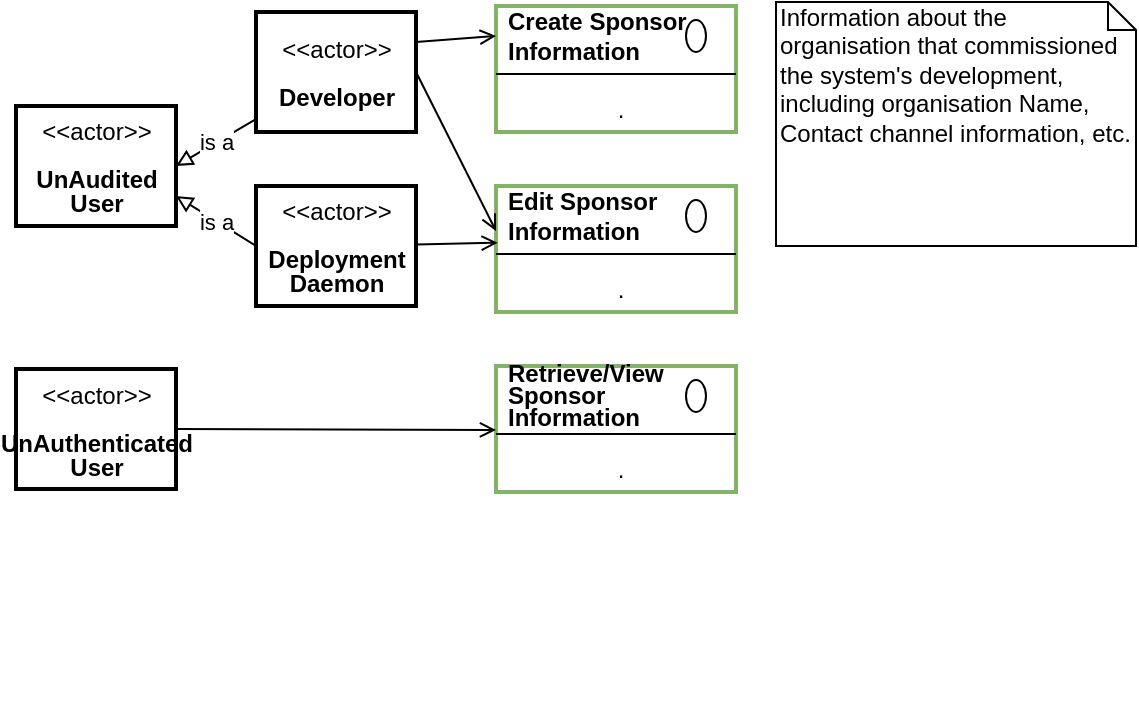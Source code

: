 <mxfile compressed="false" version="20.3.0" type="device">
  <diagram id="yxZU2DEm4iZzCW52rLdR" name="Functionality/System Sponsor Information">
    <mxGraphModel dx="782" dy="517" grid="1" gridSize="10" guides="1" tooltips="1" connect="1" arrows="1" fold="1" page="1" pageScale="1" pageWidth="827" pageHeight="1169" math="0" shadow="0">
      <root>
        <mxCell id="oo6Vr2adObiN2sb_icYK-0" />
        <mxCell id="oo6Vr2adObiN2sb_icYK-1" parent="oo6Vr2adObiN2sb_icYK-0" />
        <mxCell id="oo6Vr2adObiN2sb_icYK-2" value="Information about the organisation that commissioned the system&#39;s development, including organisation Name, Contact channel information, etc." style="shape=note;whiteSpace=wrap;html=1;size=14;verticalAlign=top;align=left;spacingTop=-6;strokeWidth=1;fillColor=none;fontSize=12;" parent="oo6Vr2adObiN2sb_icYK-1" vertex="1">
          <mxGeometry x="500" y="158" width="180" height="122" as="geometry" />
        </mxCell>
        <UserObject label="" tooltip="ABOUT&#xa;&#xa;The sponsor is the organisation that is paying for the development of the system.&#xa;&#xa;&#xa;&#xa;Note that a User Interface will most probably want to refer to the Reseller information." id="oo6Vr2adObiN2sb_icYK-12">
          <mxCell style="shape=image;html=1;verticalAlign=top;verticalLabelPosition=bottom;labelBackgroundColor=#ffffff;imageAspect=0;aspect=fixed;image=https://cdn1.iconfinder.com/data/icons/hawcons/32/699014-icon-28-information-128.png;shadow=0;dashed=0;fontFamily=Helvetica;fontSize=12;fontColor=#000000;align=center;strokeColor=#000000;fillColor=#505050;dashPattern=1 1;" parent="oo6Vr2adObiN2sb_icYK-1" vertex="1">
            <mxGeometry x="660" y="500" width="20" height="20" as="geometry" />
          </mxCell>
        </UserObject>
        <mxCell id="CLIJWOrEgC-jbOSIcOap-0" value="" style="fontStyle=1;align=center;verticalAlign=top;childLayout=stackLayout;horizontal=1;horizontalStack=0;resizeParent=1;resizeParentMax=0;resizeLast=0;marginBottom=0;strokeColor=#82b366;strokeWidth=2;fillColor=none;" parent="oo6Vr2adObiN2sb_icYK-1" vertex="1">
          <mxGeometry x="360" y="160" width="120" height="63" as="geometry" />
        </mxCell>
        <mxCell id="CLIJWOrEgC-jbOSIcOap-1" value="Create Sponsor&amp;nbsp;&lt;br&gt;Information" style="html=1;align=left;spacingLeft=4;verticalAlign=middle;strokeColor=none;fillColor=none;fontStyle=1" parent="CLIJWOrEgC-jbOSIcOap-0" vertex="1">
          <mxGeometry width="120" height="30" as="geometry" />
        </mxCell>
        <mxCell id="CLIJWOrEgC-jbOSIcOap-2" value="" style="shape=ellipse;" parent="CLIJWOrEgC-jbOSIcOap-1" vertex="1">
          <mxGeometry x="1" width="10" height="16" relative="1" as="geometry">
            <mxPoint x="-25" y="7" as="offset" />
          </mxGeometry>
        </mxCell>
        <mxCell id="CLIJWOrEgC-jbOSIcOap-3" value="" style="line;strokeWidth=1;fillColor=none;align=left;verticalAlign=middle;spacingTop=-1;spacingLeft=3;spacingRight=3;rotatable=0;labelPosition=right;points=[];portConstraint=eastwest;" parent="CLIJWOrEgC-jbOSIcOap-0" vertex="1">
          <mxGeometry y="30" width="120" height="8" as="geometry" />
        </mxCell>
        <mxCell id="CLIJWOrEgC-jbOSIcOap-4" value="." style="html=1;align=center;spacingLeft=4;verticalAlign=top;strokeColor=none;fillColor=none;" parent="CLIJWOrEgC-jbOSIcOap-0" vertex="1">
          <mxGeometry y="38" width="120" height="25" as="geometry" />
        </mxCell>
        <mxCell id="-cuLXdW_yeup4GQhCKsX-1" value="is a" style="edgeStyle=none;rounded=0;orthogonalLoop=1;jettySize=auto;html=1;entryX=1;entryY=0.5;entryDx=0;entryDy=0;endArrow=block;endFill=0;" parent="oo6Vr2adObiN2sb_icYK-1" source="CLIJWOrEgC-jbOSIcOap-5" target="UNpgb18zed6lqye8b_kz-0" edge="1">
          <mxGeometry relative="1" as="geometry" />
        </mxCell>
        <mxCell id="CLIJWOrEgC-jbOSIcOap-5" value="&lt;p style=&quot;line-height: 100%&quot;&gt;&amp;lt;&amp;lt;actor&amp;gt;&amp;gt;&lt;br&gt;&lt;br&gt;&lt;b&gt;Developer&lt;/b&gt;&lt;/p&gt;" style="text;html=1;align=center;verticalAlign=middle;dashed=0;strokeColor=#000000;strokeWidth=2;" parent="oo6Vr2adObiN2sb_icYK-1" vertex="1">
          <mxGeometry x="240" y="163" width="80" height="60" as="geometry" />
        </mxCell>
        <mxCell id="CLIJWOrEgC-jbOSIcOap-6" value="" style="fontStyle=1;align=center;verticalAlign=top;childLayout=stackLayout;horizontal=1;horizontalStack=0;resizeParent=1;resizeParentMax=0;resizeLast=0;marginBottom=0;strokeColor=#82b366;strokeWidth=2;fillColor=none;" parent="oo6Vr2adObiN2sb_icYK-1" vertex="1">
          <mxGeometry x="360" y="250" width="120" height="63" as="geometry" />
        </mxCell>
        <mxCell id="CLIJWOrEgC-jbOSIcOap-7" value="Edit Sponsor&amp;nbsp;&lt;br&gt;Information" style="html=1;align=left;spacingLeft=4;verticalAlign=middle;strokeColor=none;fillColor=none;fontStyle=1" parent="CLIJWOrEgC-jbOSIcOap-6" vertex="1">
          <mxGeometry width="120" height="30" as="geometry" />
        </mxCell>
        <mxCell id="CLIJWOrEgC-jbOSIcOap-8" value="" style="shape=ellipse;" parent="CLIJWOrEgC-jbOSIcOap-7" vertex="1">
          <mxGeometry x="1" width="10" height="16" relative="1" as="geometry">
            <mxPoint x="-25" y="7" as="offset" />
          </mxGeometry>
        </mxCell>
        <mxCell id="CLIJWOrEgC-jbOSIcOap-9" value="" style="line;strokeWidth=1;fillColor=none;align=left;verticalAlign=middle;spacingTop=-1;spacingLeft=3;spacingRight=3;rotatable=0;labelPosition=right;points=[];portConstraint=eastwest;" parent="CLIJWOrEgC-jbOSIcOap-6" vertex="1">
          <mxGeometry y="30" width="120" height="8" as="geometry" />
        </mxCell>
        <mxCell id="CLIJWOrEgC-jbOSIcOap-10" value="." style="html=1;align=center;spacingLeft=4;verticalAlign=top;strokeColor=none;fillColor=none;" parent="CLIJWOrEgC-jbOSIcOap-6" vertex="1">
          <mxGeometry y="38" width="120" height="25" as="geometry" />
        </mxCell>
        <mxCell id="CLIJWOrEgC-jbOSIcOap-11" value="" style="fontStyle=1;align=center;verticalAlign=top;childLayout=stackLayout;horizontal=1;horizontalStack=0;resizeParent=1;resizeParentMax=0;resizeLast=0;marginBottom=0;strokeColor=#82b366;strokeWidth=2;fillColor=none;" parent="oo6Vr2adObiN2sb_icYK-1" vertex="1">
          <mxGeometry x="360" y="340" width="120" height="63" as="geometry" />
        </mxCell>
        <mxCell id="CLIJWOrEgC-jbOSIcOap-12" value="&lt;p style=&quot;line-height: 90%&quot;&gt;Retrieve/View&lt;br&gt;Sponsor&amp;nbsp;&lt;br&gt;Information&lt;/p&gt;" style="html=1;align=left;spacingLeft=4;verticalAlign=middle;strokeColor=none;fillColor=none;fontStyle=1" parent="CLIJWOrEgC-jbOSIcOap-11" vertex="1">
          <mxGeometry width="120" height="30" as="geometry" />
        </mxCell>
        <mxCell id="CLIJWOrEgC-jbOSIcOap-13" value="" style="shape=ellipse;" parent="CLIJWOrEgC-jbOSIcOap-12" vertex="1">
          <mxGeometry x="1" width="10" height="16" relative="1" as="geometry">
            <mxPoint x="-25" y="7" as="offset" />
          </mxGeometry>
        </mxCell>
        <mxCell id="CLIJWOrEgC-jbOSIcOap-14" value="" style="line;strokeWidth=1;fillColor=none;align=left;verticalAlign=middle;spacingTop=-1;spacingLeft=3;spacingRight=3;rotatable=0;labelPosition=right;points=[];portConstraint=eastwest;" parent="CLIJWOrEgC-jbOSIcOap-11" vertex="1">
          <mxGeometry y="30" width="120" height="8" as="geometry" />
        </mxCell>
        <mxCell id="CLIJWOrEgC-jbOSIcOap-15" value="." style="html=1;align=center;spacingLeft=4;verticalAlign=top;strokeColor=none;fillColor=none;" parent="CLIJWOrEgC-jbOSIcOap-11" vertex="1">
          <mxGeometry y="38" width="120" height="25" as="geometry" />
        </mxCell>
        <mxCell id="PxuOIQVvpB4kQ0TRfYiV-2" style="edgeStyle=none;rounded=0;orthogonalLoop=1;jettySize=auto;html=1;endArrow=open;endFill=0;exitX=1;exitY=0.5;exitDx=0;exitDy=0;" parent="oo6Vr2adObiN2sb_icYK-1" source="UA5Y1slHJooClYF1M2y5-0" edge="1">
          <mxGeometry relative="1" as="geometry">
            <mxPoint x="360" y="372" as="targetPoint" />
          </mxGeometry>
        </mxCell>
        <mxCell id="UA5Y1slHJooClYF1M2y5-0" value="&lt;p style=&quot;line-height: 100%&quot;&gt;&amp;lt;&amp;lt;actor&amp;gt;&amp;gt;&lt;br&gt;&lt;br&gt;&lt;b&gt;UnAuthenticated&lt;br&gt;User&lt;/b&gt;&lt;/p&gt;" style="text;html=1;align=center;verticalAlign=middle;dashed=0;strokeColor=#000000;strokeWidth=2;" parent="oo6Vr2adObiN2sb_icYK-1" vertex="1">
          <mxGeometry x="120" y="341.5" width="80" height="60" as="geometry" />
        </mxCell>
        <mxCell id="PxuOIQVvpB4kQ0TRfYiV-3" style="edgeStyle=none;rounded=0;orthogonalLoop=1;jettySize=auto;html=1;entryX=0;entryY=0.75;entryDx=0;entryDy=0;endArrow=open;endFill=0;exitX=1;exitY=0.5;exitDx=0;exitDy=0;" parent="oo6Vr2adObiN2sb_icYK-1" source="CLIJWOrEgC-jbOSIcOap-5" target="CLIJWOrEgC-jbOSIcOap-7" edge="1">
          <mxGeometry relative="1" as="geometry" />
        </mxCell>
        <mxCell id="PxuOIQVvpB4kQ0TRfYiV-4" style="edgeStyle=none;rounded=0;orthogonalLoop=1;jettySize=auto;html=1;entryX=0;entryY=0.5;entryDx=0;entryDy=0;endArrow=open;endFill=0;exitX=1;exitY=0.25;exitDx=0;exitDy=0;" parent="oo6Vr2adObiN2sb_icYK-1" source="CLIJWOrEgC-jbOSIcOap-5" target="CLIJWOrEgC-jbOSIcOap-1" edge="1">
          <mxGeometry relative="1" as="geometry">
            <mxPoint x="330" y="203" as="sourcePoint" />
            <mxPoint x="370" y="282.5" as="targetPoint" />
          </mxGeometry>
        </mxCell>
        <mxCell id="UNpgb18zed6lqye8b_kz-0" value="&lt;p style=&quot;line-height: 100%&quot;&gt;&amp;lt;&amp;lt;actor&amp;gt;&amp;gt;&lt;br&gt;&lt;br&gt;&lt;b&gt;UnAudited&lt;br&gt;User&lt;/b&gt;&lt;/p&gt;" style="text;html=1;align=center;verticalAlign=middle;dashed=0;strokeColor=#000000;strokeWidth=2;" parent="oo6Vr2adObiN2sb_icYK-1" vertex="1">
          <mxGeometry x="120" y="210" width="80" height="60" as="geometry" />
        </mxCell>
        <mxCell id="UNpgb18zed6lqye8b_kz-2" style="edgeStyle=none;rounded=0;orthogonalLoop=1;jettySize=auto;html=1;entryX=0.007;entryY=-0.385;entryDx=0;entryDy=0;entryPerimeter=0;endArrow=open;endFill=0;" parent="oo6Vr2adObiN2sb_icYK-1" source="UNpgb18zed6lqye8b_kz-1" target="CLIJWOrEgC-jbOSIcOap-10" edge="1">
          <mxGeometry relative="1" as="geometry" />
        </mxCell>
        <mxCell id="UNpgb18zed6lqye8b_kz-3" value="is a" style="edgeStyle=none;rounded=0;orthogonalLoop=1;jettySize=auto;html=1;entryX=1;entryY=0.75;entryDx=0;entryDy=0;endArrow=block;endFill=0;exitX=0;exitY=0.5;exitDx=0;exitDy=0;" parent="oo6Vr2adObiN2sb_icYK-1" source="UNpgb18zed6lqye8b_kz-1" target="UNpgb18zed6lqye8b_kz-0" edge="1">
          <mxGeometry relative="1" as="geometry" />
        </mxCell>
        <mxCell id="UNpgb18zed6lqye8b_kz-1" value="&lt;p style=&quot;line-height: 100%&quot;&gt;&amp;lt;&amp;lt;actor&amp;gt;&amp;gt;&lt;br&gt;&lt;br&gt;&lt;b&gt;Deployment&lt;br&gt;Daemon&lt;/b&gt;&lt;/p&gt;" style="text;html=1;align=center;verticalAlign=middle;dashed=0;strokeColor=#000000;strokeWidth=2;" parent="oo6Vr2adObiN2sb_icYK-1" vertex="1">
          <mxGeometry x="240" y="250" width="80" height="60" as="geometry" />
        </mxCell>
        <mxCell id="C6N2JyYEg8s6NkK712IY-0" value="Title" parent="oo6Vr2adObiN2sb_icYK-0" visible="0" />
        <mxCell id="oo6Vr2adObiN2sb_icYK-11" value="&lt;font style=&quot;font-size: 12px&quot;&gt;Diagram: Base System Logical Module -&amp;nbsp;Functionality -&amp;nbsp;System Sponsor Information&lt;/font&gt;" style="text;strokeColor=none;fillColor=none;html=1;fontSize=12;fontStyle=2;verticalAlign=middle;align=left;shadow=0;glass=0;comic=0;opacity=30;fontColor=#808080;" parent="C6N2JyYEg8s6NkK712IY-0" vertex="1">
          <mxGeometry x="120" y="500" width="520" height="20" as="geometry" />
        </mxCell>
      </root>
    </mxGraphModel>
  </diagram>
</mxfile>
